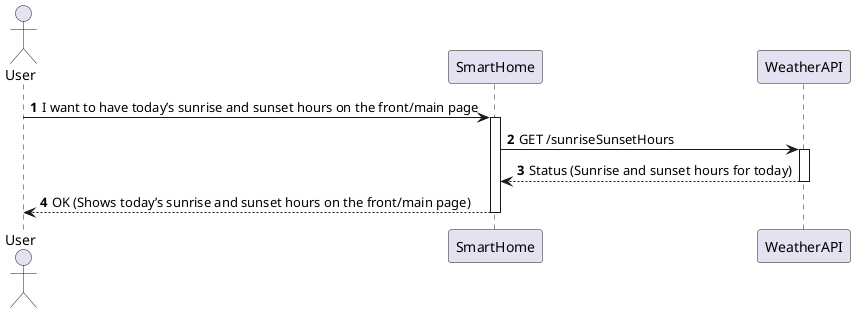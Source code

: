 @startuml
'https://plantuml.com/sequence-diagram
!pragma layout smetana

autonumber
actor "User" as User

participant "SmartHome" as SmartHome
participant "WeatherAPI" as WeatherAPI

User -> SmartHome : I want to have today’s sunrise and sunset hours on the front/main page
activate SmartHome

SmartHome -> WeatherAPI : GET /sunriseSunsetHours
activate WeatherAPI
WeatherAPI --> SmartHome : Status (Sunrise and sunset hours for today)
deactivate WeatherAPI

SmartHome --> User : OK (Shows today’s sunrise and sunset hours on the front/main page)
deactivate SmartHome




@enduml